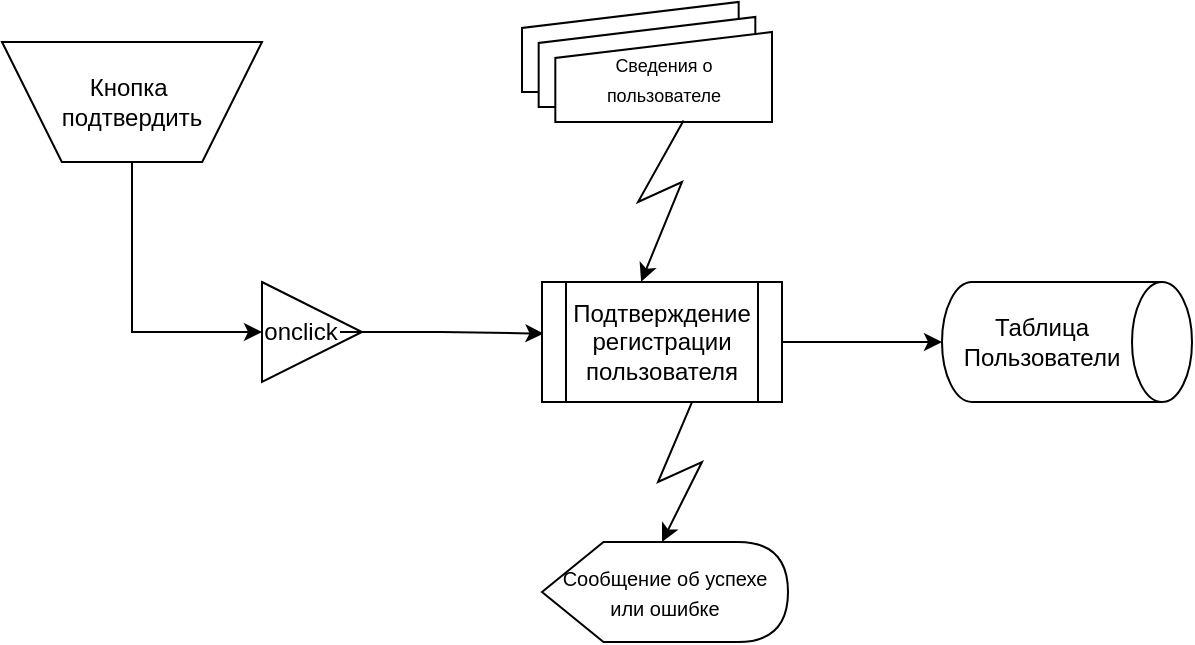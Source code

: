 <mxfile version="26.2.15">
  <diagram name="Страница — 1" id="qC1wFKTp_V5zBkGLUIit">
    <mxGraphModel dx="806" dy="476" grid="0" gridSize="10" guides="1" tooltips="1" connect="1" arrows="1" fold="1" page="0" pageScale="1" pageWidth="827" pageHeight="1169" math="0" shadow="0">
      <root>
        <mxCell id="0" />
        <mxCell id="1" parent="0" />
        <mxCell id="YggFZ-oOXgCApf-q68wY-1" value="" style="shape=cylinder3;whiteSpace=wrap;html=1;boundedLbl=1;backgroundOutline=1;size=15;rotation=90;" parent="1" vertex="1">
          <mxGeometry x="632.5" y="187.5" width="60" height="125" as="geometry" />
        </mxCell>
        <mxCell id="-ty1BafzEiI9aZHyr9BM-1" value="Подтверждение регистрации пользователя" style="shape=process;whiteSpace=wrap;html=1;backgroundOutline=1;" parent="1" vertex="1">
          <mxGeometry x="400" y="220" width="120" height="60" as="geometry" />
        </mxCell>
        <mxCell id="-ty1BafzEiI9aZHyr9BM-2" value="Таблица Пользователи" style="text;html=1;align=center;verticalAlign=middle;whiteSpace=wrap;rounded=0;" parent="1" vertex="1">
          <mxGeometry x="620" y="235" width="60" height="30" as="geometry" />
        </mxCell>
        <mxCell id="-ty1BafzEiI9aZHyr9BM-3" value="" style="triangle;whiteSpace=wrap;html=1;" parent="1" vertex="1">
          <mxGeometry x="260" y="220" width="50" height="50" as="geometry" />
        </mxCell>
        <mxCell id="-ty1BafzEiI9aZHyr9BM-4" value="onclick" style="text;html=1;align=center;verticalAlign=middle;whiteSpace=wrap;rounded=0;" parent="1" vertex="1">
          <mxGeometry x="260" y="230" width="39" height="30" as="geometry" />
        </mxCell>
        <mxCell id="-ty1BafzEiI9aZHyr9BM-5" style="edgeStyle=orthogonalEdgeStyle;rounded=0;orthogonalLoop=1;jettySize=auto;html=1;entryX=0.5;entryY=1;entryDx=0;entryDy=0;entryPerimeter=0;" parent="1" source="-ty1BafzEiI9aZHyr9BM-1" target="YggFZ-oOXgCApf-q68wY-1" edge="1">
          <mxGeometry relative="1" as="geometry" />
        </mxCell>
        <mxCell id="-ty1BafzEiI9aZHyr9BM-6" style="edgeStyle=orthogonalEdgeStyle;rounded=0;orthogonalLoop=1;jettySize=auto;html=1;entryX=0.006;entryY=0.43;entryDx=0;entryDy=0;entryPerimeter=0;" parent="1" source="-ty1BafzEiI9aZHyr9BM-4" target="-ty1BafzEiI9aZHyr9BM-1" edge="1">
          <mxGeometry relative="1" as="geometry" />
        </mxCell>
        <mxCell id="-ty1BafzEiI9aZHyr9BM-10" value="Кнопка&amp;nbsp;&lt;div&gt;подтвердить&lt;/div&gt;" style="verticalLabelPosition=middle;verticalAlign=middle;html=1;shape=trapezoid;perimeter=trapezoidPerimeter;whiteSpace=wrap;size=0.23;arcSize=10;flipV=1;labelPosition=center;align=center;" parent="1" vertex="1">
          <mxGeometry x="130" y="100" width="130" height="60" as="geometry" />
        </mxCell>
        <mxCell id="-ty1BafzEiI9aZHyr9BM-12" value="" style="endArrow=classic;html=1;rounded=0;entryX=0;entryY=0.5;entryDx=0;entryDy=0;exitX=0.5;exitY=1;exitDx=0;exitDy=0;" parent="1" source="-ty1BafzEiI9aZHyr9BM-10" target="-ty1BafzEiI9aZHyr9BM-4" edge="1">
          <mxGeometry width="50" height="50" relative="1" as="geometry">
            <mxPoint x="170" y="310" as="sourcePoint" />
            <mxPoint x="230" y="250" as="targetPoint" />
            <Array as="points">
              <mxPoint x="195" y="245" />
            </Array>
          </mxGeometry>
        </mxCell>
        <mxCell id="-ty1BafzEiI9aZHyr9BM-16" value="" style="group" parent="1" vertex="1" connectable="0">
          <mxGeometry x="390" y="80" width="125" height="60" as="geometry" />
        </mxCell>
        <mxCell id="-ty1BafzEiI9aZHyr9BM-13" value="" style="shape=manualInput;whiteSpace=wrap;html=1;size=13;" parent="-ty1BafzEiI9aZHyr9BM-16" vertex="1">
          <mxGeometry width="108.333" height="45" as="geometry" />
        </mxCell>
        <mxCell id="-ty1BafzEiI9aZHyr9BM-14" value="" style="shape=manualInput;whiteSpace=wrap;html=1;size=13;" parent="-ty1BafzEiI9aZHyr9BM-16" vertex="1">
          <mxGeometry x="8.333" y="7.5" width="108.333" height="45" as="geometry" />
        </mxCell>
        <mxCell id="-ty1BafzEiI9aZHyr9BM-15" value="&lt;font style=&quot;font-size: 9px;&quot;&gt;Сведения о пользователе&lt;/font&gt;" style="shape=manualInput;whiteSpace=wrap;html=1;size=13;" parent="-ty1BafzEiI9aZHyr9BM-16" vertex="1">
          <mxGeometry x="16.667" y="15" width="108.333" height="45" as="geometry" />
        </mxCell>
        <mxCell id="-ty1BafzEiI9aZHyr9BM-17" value="" style="endArrow=classic;html=1;rounded=0;exitX=0.592;exitY=0.984;exitDx=0;exitDy=0;exitPerimeter=0;entryX=0.413;entryY=-0.003;entryDx=0;entryDy=0;entryPerimeter=0;" parent="1" source="-ty1BafzEiI9aZHyr9BM-15" target="-ty1BafzEiI9aZHyr9BM-1" edge="1">
          <mxGeometry width="50" height="50" relative="1" as="geometry">
            <mxPoint x="610" y="160" as="sourcePoint" />
            <mxPoint x="660" y="110" as="targetPoint" />
            <Array as="points">
              <mxPoint x="448" y="180" />
              <mxPoint x="470" y="170" />
            </Array>
          </mxGeometry>
        </mxCell>
        <mxCell id="-ty1BafzEiI9aZHyr9BM-18" value="" style="endArrow=classic;html=1;rounded=0;exitX=0.625;exitY=1.001;exitDx=0;exitDy=0;exitPerimeter=0;" parent="1" source="-ty1BafzEiI9aZHyr9BM-1" edge="1">
          <mxGeometry width="50" height="50" relative="1" as="geometry">
            <mxPoint x="458" y="280" as="sourcePoint" />
            <mxPoint x="460" y="350" as="targetPoint" />
            <Array as="points">
              <mxPoint x="458" y="320" />
              <mxPoint x="480" y="310" />
            </Array>
          </mxGeometry>
        </mxCell>
        <mxCell id="-ty1BafzEiI9aZHyr9BM-19" value="&lt;font style=&quot;font-size: 10px;&quot;&gt;Сообщение об успехе или ошибке&lt;/font&gt;" style="shape=display;whiteSpace=wrap;html=1;" parent="1" vertex="1">
          <mxGeometry x="400" y="350" width="123" height="50" as="geometry" />
        </mxCell>
      </root>
    </mxGraphModel>
  </diagram>
</mxfile>
